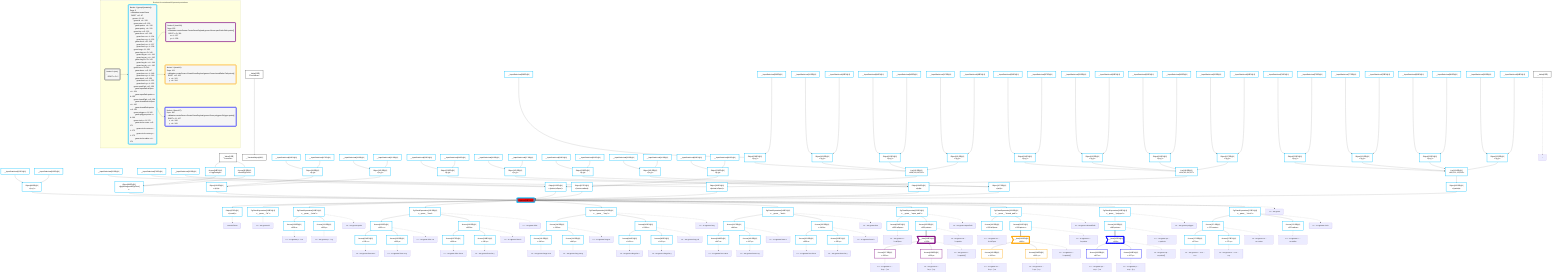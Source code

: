 graph TD
    classDef path fill:#eee,stroke:#000,color:#000
    classDef plan fill:#fff,stroke-width:3px,color:#000
    classDef itemplan fill:#fff,stroke-width:6px,color:#000
    classDef sideeffectplan fill:#f00,stroke-width:6px,color:#000
    classDef bucket fill:#f6f6f6,color:#000,stroke-width:6px,text-align:left


    %% define plans
    __Value0["__Value[0∈0]"]:::plan
    __Value3["__Value[3∈0]<br />ᐸcontextᐳ"]:::plan
    __Value5["__Value[5∈0]<br />ᐸrootValueᐳ"]:::plan
    __TrackedObject6["__TrackedObject[6∈0]"]:::plan
    __InputStaticLeaf12["__InputStaticLeaf[12∈1@1]"]:::plan
    __InputStaticLeaf13["__InputStaticLeaf[13∈1@1]"]:::plan
    __InputStaticLeaf16["__InputStaticLeaf[16∈1@1]"]:::plan
    __InputStaticLeaf17["__InputStaticLeaf[17∈1@1]"]:::plan
    __InputStaticLeaf19["__InputStaticLeaf[19∈1@1]"]:::plan
    __InputStaticLeaf20["__InputStaticLeaf[20∈1@1]"]:::plan
    __InputStaticLeaf23["__InputStaticLeaf[23∈1@1]"]:::plan
    __InputStaticLeaf24["__InputStaticLeaf[24∈1@1]"]:::plan
    __InputStaticLeaf26["__InputStaticLeaf[26∈1@1]"]:::plan
    __InputStaticLeaf27["__InputStaticLeaf[27∈1@1]"]:::plan
    __InputStaticLeaf30["__InputStaticLeaf[30∈1@1]"]:::plan
    __InputStaticLeaf31["__InputStaticLeaf[31∈1@1]"]:::plan
    __InputStaticLeaf33["__InputStaticLeaf[33∈1@1]"]:::plan
    __InputStaticLeaf34["__InputStaticLeaf[34∈1@1]"]:::plan
    __InputStaticLeaf38["__InputStaticLeaf[38∈1@1]"]:::plan
    __InputStaticLeaf39["__InputStaticLeaf[39∈1@1]"]:::plan
    __InputStaticLeaf41["__InputStaticLeaf[41∈1@1]"]:::plan
    __InputStaticLeaf42["__InputStaticLeaf[42∈1@1]"]:::plan
    __InputStaticLeaf44["__InputStaticLeaf[44∈1@1]"]:::plan
    __InputStaticLeaf45["__InputStaticLeaf[45∈1@1]"]:::plan
    __InputStaticLeaf47["__InputStaticLeaf[47∈1@1]"]:::plan
    __InputStaticLeaf48["__InputStaticLeaf[48∈1@1]"]:::plan
    __InputStaticLeaf52["__InputStaticLeaf[52∈1@1]"]:::plan
    __InputStaticLeaf56["__InputStaticLeaf[56∈1@1]"]:::plan
    __InputStaticLeaf57["__InputStaticLeaf[57∈1@1]"]:::plan
    __InputStaticLeaf59["__InputStaticLeaf[59∈1@1]"]:::plan
    __InputStaticLeaf60["__InputStaticLeaf[60∈1@1]"]:::plan
    __InputStaticLeaf62["__InputStaticLeaf[62∈1@1]"]:::plan
    __InputStaticLeaf63["__InputStaticLeaf[63∈1@1]"]:::plan
    __InputStaticLeaf65["__InputStaticLeaf[65∈1@1]"]:::plan
    __InputStaticLeaf66["__InputStaticLeaf[66∈1@1]"]:::plan
    __InputStaticLeaf70["__InputStaticLeaf[70∈1@1]"]:::plan
    __InputStaticLeaf74["__InputStaticLeaf[74∈1@1]"]:::plan
    __InputStaticLeaf75["__InputStaticLeaf[75∈1@1]"]:::plan
    __InputStaticLeaf77["__InputStaticLeaf[77∈1@1]"]:::plan
    __InputStaticLeaf78["__InputStaticLeaf[78∈1@1]"]:::plan
    __InputStaticLeaf80["__InputStaticLeaf[80∈1@1]"]:::plan
    __InputStaticLeaf81["__InputStaticLeaf[81∈1@1]"]:::plan
    __InputStaticLeaf83["__InputStaticLeaf[83∈1@1]"]:::plan
    __InputStaticLeaf84["__InputStaticLeaf[84∈1@1]"]:::plan
    __InputStaticLeaf90["__InputStaticLeaf[90∈1@1]"]:::plan
    __InputStaticLeaf91["__InputStaticLeaf[91∈1@1]"]:::plan
    __InputStaticLeaf92["__InputStaticLeaf[92∈1@1]"]:::plan
    Access94["Access[94∈1@1]<br />ᐸ3.pgSettingsᐳ"]:::plan
    Access95["Access[95∈1@1]<br />ᐸ3.withPgClientᐳ"]:::plan
    Object96["Object[96∈1@1]<br />ᐸ{pgSettings,withPgClient}ᐳ"]:::plan
    Object98["Object[98∈1@1]<br />ᐸ{x,y}ᐳ"]:::plan
    Object99["Object[99∈1@1]<br />ᐸ{x,y}ᐳ"]:::plan
    Object100["Object[100∈1@1]<br />ᐸ{x,y}ᐳ"]:::plan
    Object101["Object[101∈1@1]<br />ᐸ{a,b}ᐳ"]:::plan
    Object102["Object[102∈1@1]<br />ᐸ{x,y}ᐳ"]:::plan
    Object103["Object[103∈1@1]<br />ᐸ{x,y}ᐳ"]:::plan
    Object104["Object[104∈1@1]<br />ᐸ{a,b}ᐳ"]:::plan
    Object105["Object[105∈1@1]<br />ᐸ{x,y}ᐳ"]:::plan
    Object106["Object[106∈1@1]<br />ᐸ{x,y}ᐳ"]:::plan
    Object107["Object[107∈1@1]<br />ᐸ{a,b}ᐳ"]:::plan
    Object108["Object[108∈1@1]<br />ᐸ{x,y}ᐳ"]:::plan
    Object109["Object[109∈1@1]<br />ᐸ{x,y}ᐳ"]:::plan
    Object110["Object[110∈1@1]<br />ᐸ{x,y}ᐳ"]:::plan
    Object111["Object[111∈1@1]<br />ᐸ{x,y}ᐳ"]:::plan
    List112["List[112∈1@1]<br />ᐸ108,109,110,111ᐳ"]:::plan
    Object113["Object[113∈1@1]<br />ᐸ{points,isOpen}ᐳ"]:::plan
    Object114["Object[114∈1@1]<br />ᐸ{x,y}ᐳ"]:::plan
    Object115["Object[115∈1@1]<br />ᐸ{x,y}ᐳ"]:::plan
    Object116["Object[116∈1@1]<br />ᐸ{x,y}ᐳ"]:::plan
    Object117["Object[117∈1@1]<br />ᐸ{x,y}ᐳ"]:::plan
    List118["List[118∈1@1]<br />ᐸ114,115,116,117ᐳ"]:::plan
    Object119["Object[119∈1@1]<br />ᐸ{points,isOpen}ᐳ"]:::plan
    Object120["Object[120∈1@1]<br />ᐸ{x,y}ᐳ"]:::plan
    Object121["Object[121∈1@1]<br />ᐸ{x,y}ᐳ"]:::plan
    Object122["Object[122∈1@1]<br />ᐸ{x,y}ᐳ"]:::plan
    Object123["Object[123∈1@1]<br />ᐸ{x,y}ᐳ"]:::plan
    List124["List[124∈1@1]<br />ᐸ120,121,122,123ᐳ"]:::plan
    Object125["Object[125∈1@1]<br />ᐸ{points}ᐳ"]:::plan
    Object126["Object[126∈1@1]<br />ᐸ{x,y}ᐳ"]:::plan
    Object127["Object[127∈1@1]<br />ᐸ{center,radius}ᐳ"]:::plan
    PgInsert93[["PgInsert[93∈1@1]"]]:::sideeffectplan
    Object97["Object[97∈1@1]<br />ᐸ{result}ᐳ"]:::plan
    PgClassExpression128["PgClassExpression[128∈1@1]<br />ᐸ__geom__.”id”ᐳ"]:::plan
    PgClassExpression129["PgClassExpression[129∈1@1]<br />ᐸ__geom__.”point”ᐳ"]:::plan
    Access130["Access[130∈1@1]<br />ᐸ129.xᐳ"]:::plan
    Access131["Access[131∈1@1]<br />ᐸ129.yᐳ"]:::plan
    PgClassExpression132["PgClassExpression[132∈1@1]<br />ᐸ__geom__.”line”ᐳ"]:::plan
    Access133["Access[133∈1@1]<br />ᐸ132.aᐳ"]:::plan
    Access134["Access[134∈1@1]<br />ᐸ133.xᐳ"]:::plan
    Access135["Access[135∈1@1]<br />ᐸ133.yᐳ"]:::plan
    Access136["Access[136∈1@1]<br />ᐸ132.bᐳ"]:::plan
    Access137["Access[137∈1@1]<br />ᐸ136.xᐳ"]:::plan
    Access138["Access[138∈1@1]<br />ᐸ136.yᐳ"]:::plan
    PgClassExpression139["PgClassExpression[139∈1@1]<br />ᐸ__geom__.”lseg”ᐳ"]:::plan
    Access140["Access[140∈1@1]<br />ᐸ139.aᐳ"]:::plan
    Access141["Access[141∈1@1]<br />ᐸ140.xᐳ"]:::plan
    Access142["Access[142∈1@1]<br />ᐸ140.yᐳ"]:::plan
    Access143["Access[143∈1@1]<br />ᐸ139.bᐳ"]:::plan
    Access144["Access[144∈1@1]<br />ᐸ143.xᐳ"]:::plan
    Access145["Access[145∈1@1]<br />ᐸ143.yᐳ"]:::plan
    PgClassExpression146["PgClassExpression[146∈1@1]<br />ᐸ__geom__.”box”ᐳ"]:::plan
    Access147["Access[147∈1@1]<br />ᐸ146.aᐳ"]:::plan
    Access148["Access[148∈1@1]<br />ᐸ147.xᐳ"]:::plan
    Access149["Access[149∈1@1]<br />ᐸ147.yᐳ"]:::plan
    Access150["Access[150∈1@1]<br />ᐸ146.bᐳ"]:::plan
    Access151["Access[151∈1@1]<br />ᐸ150.xᐳ"]:::plan
    Access152["Access[152∈1@1]<br />ᐸ150.yᐳ"]:::plan
    PgClassExpression153["PgClassExpression[153∈1@1]<br />ᐸ__geom__.”open_path”ᐳ"]:::plan
    Access154["Access[154∈1@1]<br />ᐸ153.isOpenᐳ"]:::plan
    Access155["Access[155∈1@1]<br />ᐸ153.pointsᐳ"]:::plan
    __Item156>"__Item[156∈2@1]<br />ᐸ155ᐳ"]:::itemplan
    Access157["Access[157∈2@1]<br />ᐸ156.xᐳ"]:::plan
    Access158["Access[158∈2@1]<br />ᐸ156.yᐳ"]:::plan
    PgClassExpression159["PgClassExpression[159∈1@1]<br />ᐸ__geom__.”closed_path”ᐳ"]:::plan
    Access160["Access[160∈1@1]<br />ᐸ159.isOpenᐳ"]:::plan
    Access161["Access[161∈1@1]<br />ᐸ159.pointsᐳ"]:::plan
    __Item162>"__Item[162∈3@1]<br />ᐸ161ᐳ"]:::itemplan
    Access163["Access[163∈3@1]<br />ᐸ162.xᐳ"]:::plan
    Access164["Access[164∈3@1]<br />ᐸ162.yᐳ"]:::plan
    PgClassExpression165["PgClassExpression[165∈1@1]<br />ᐸ__geom__.”polygon”ᐳ"]:::plan
    Access166["Access[166∈1@1]<br />ᐸ165.pointsᐳ"]:::plan
    __Item167>"__Item[167∈4@1]<br />ᐸ166ᐳ"]:::itemplan
    Access168["Access[168∈4@1]<br />ᐸ167.xᐳ"]:::plan
    Access169["Access[169∈4@1]<br />ᐸ167.yᐳ"]:::plan
    PgClassExpression170["PgClassExpression[170∈1@1]<br />ᐸ__geom__.”circle”ᐳ"]:::plan
    Access171["Access[171∈1@1]<br />ᐸ170.centerᐳ"]:::plan
    Access172["Access[172∈1@1]<br />ᐸ171.xᐳ"]:::plan
    Access173["Access[173∈1@1]<br />ᐸ171.yᐳ"]:::plan
    Access174["Access[174∈1@1]<br />ᐸ170.radiusᐳ"]:::plan

    %% plan dependencies
    __Value5 --> __TrackedObject6
    __Value3 --> Access94
    __Value3 --> Access95
    Access94 & Access95 --> Object96
    __InputStaticLeaf12 & __InputStaticLeaf13 --> Object98
    __InputStaticLeaf16 & __InputStaticLeaf17 --> Object99
    __InputStaticLeaf19 & __InputStaticLeaf20 --> Object100
    Object99 & Object100 --> Object101
    __InputStaticLeaf23 & __InputStaticLeaf24 --> Object102
    __InputStaticLeaf26 & __InputStaticLeaf27 --> Object103
    Object102 & Object103 --> Object104
    __InputStaticLeaf30 & __InputStaticLeaf31 --> Object105
    __InputStaticLeaf33 & __InputStaticLeaf34 --> Object106
    Object105 & Object106 --> Object107
    __InputStaticLeaf38 & __InputStaticLeaf39 --> Object108
    __InputStaticLeaf41 & __InputStaticLeaf42 --> Object109
    __InputStaticLeaf44 & __InputStaticLeaf45 --> Object110
    __InputStaticLeaf47 & __InputStaticLeaf48 --> Object111
    Object108 & Object109 & Object110 & Object111 --> List112
    List112 & __InputStaticLeaf52 --> Object113
    __InputStaticLeaf56 & __InputStaticLeaf57 --> Object114
    __InputStaticLeaf59 & __InputStaticLeaf60 --> Object115
    __InputStaticLeaf62 & __InputStaticLeaf63 --> Object116
    __InputStaticLeaf65 & __InputStaticLeaf66 --> Object117
    Object114 & Object115 & Object116 & Object117 --> List118
    List118 & __InputStaticLeaf70 --> Object119
    __InputStaticLeaf74 & __InputStaticLeaf75 --> Object120
    __InputStaticLeaf77 & __InputStaticLeaf78 --> Object121
    __InputStaticLeaf80 & __InputStaticLeaf81 --> Object122
    __InputStaticLeaf83 & __InputStaticLeaf84 --> Object123
    Object120 & Object121 & Object122 & Object123 --> List124
    List124 --> Object125
    __InputStaticLeaf90 & __InputStaticLeaf91 --> Object126
    Object126 & __InputStaticLeaf92 --> Object127
    Object96 & Object98 & Object101 & Object104 & Object107 & Object113 & Object119 & Object125 & Object127 --> PgInsert93
    PgInsert93 --> Object97
    PgInsert93 --> PgClassExpression128
    PgInsert93 --> PgClassExpression129
    PgClassExpression129 --> Access130
    PgClassExpression129 --> Access131
    PgInsert93 --> PgClassExpression132
    PgClassExpression132 --> Access133
    Access133 --> Access134
    Access133 --> Access135
    PgClassExpression132 --> Access136
    Access136 --> Access137
    Access136 --> Access138
    PgInsert93 --> PgClassExpression139
    PgClassExpression139 --> Access140
    Access140 --> Access141
    Access140 --> Access142
    PgClassExpression139 --> Access143
    Access143 --> Access144
    Access143 --> Access145
    PgInsert93 --> PgClassExpression146
    PgClassExpression146 --> Access147
    Access147 --> Access148
    Access147 --> Access149
    PgClassExpression146 --> Access150
    Access150 --> Access151
    Access150 --> Access152
    PgInsert93 --> PgClassExpression153
    PgClassExpression153 --> Access154
    PgClassExpression153 --> Access155
    Access155 ==> __Item156
    __Item156 --> Access157
    __Item156 --> Access158
    PgInsert93 --> PgClassExpression159
    PgClassExpression159 --> Access160
    PgClassExpression159 --> Access161
    Access161 ==> __Item162
    __Item162 --> Access163
    __Item162 --> Access164
    PgInsert93 --> PgClassExpression165
    PgClassExpression165 --> Access166
    Access166 ==> __Item167
    __Item167 --> Access168
    __Item167 --> Access169
    PgInsert93 --> PgClassExpression170
    PgClassExpression170 --> Access171
    Access171 --> Access172
    Access171 --> Access173
    PgClassExpression170 --> Access174

    %% plan-to-path relationships
    P0["~"]
    __Value0 -.-> P0
    P93["ᐳc…mᐳgeom"]
    PgInsert93 -.-> P93
    P97["ᐳcreateGeom"]
    Object97 -.-> P97
    P128["ᐳc…mᐳgeomᐳid"]
    PgClassExpression128 -.-> P128
    P129["ᐳc…mᐳgeomᐳpoint"]
    PgClassExpression129 -.-> P129
    P130["ᐳc…mᐳgeomᐳp…tᐳx"]
    Access130 -.-> P130
    P131["ᐳc…mᐳgeomᐳp…tᐳy"]
    Access131 -.-> P131
    P132["ᐳc…mᐳgeomᐳline"]
    PgClassExpression132 -.-> P132
    P133["ᐳc…mᐳgeomᐳlineᐳa"]
    Access133 -.-> P133
    P134["ᐳc…mᐳgeomᐳlineᐳaᐳx"]
    Access134 -.-> P134
    P135["ᐳc…mᐳgeomᐳlineᐳaᐳy"]
    Access135 -.-> P135
    P136["ᐳc…mᐳgeomᐳlineᐳb"]
    Access136 -.-> P136
    P137["ᐳc…mᐳgeomᐳlineᐳbᐳx"]
    Access137 -.-> P137
    P138["ᐳc…mᐳgeomᐳlineᐳbᐳy"]
    Access138 -.-> P138
    P139["ᐳc…mᐳgeomᐳlseg"]
    PgClassExpression139 -.-> P139
    P140["ᐳc…mᐳgeomᐳlsegᐳa"]
    Access140 -.-> P140
    P141["ᐳc…mᐳgeomᐳlsegᐳaᐳx"]
    Access141 -.-> P141
    P142["ᐳc…mᐳgeomᐳlsegᐳaᐳy"]
    Access142 -.-> P142
    P143["ᐳc…mᐳgeomᐳlsegᐳb"]
    Access143 -.-> P143
    P144["ᐳc…mᐳgeomᐳlsegᐳbᐳx"]
    Access144 -.-> P144
    P145["ᐳc…mᐳgeomᐳlsegᐳbᐳy"]
    Access145 -.-> P145
    P146["ᐳc…mᐳgeomᐳbox"]
    PgClassExpression146 -.-> P146
    P147["ᐳc…mᐳgeomᐳboxᐳa"]
    Access147 -.-> P147
    P148["ᐳc…mᐳgeomᐳboxᐳaᐳx"]
    Access148 -.-> P148
    P149["ᐳc…mᐳgeomᐳboxᐳaᐳy"]
    Access149 -.-> P149
    P150["ᐳc…mᐳgeomᐳboxᐳb"]
    Access150 -.-> P150
    P151["ᐳc…mᐳgeomᐳboxᐳbᐳx"]
    Access151 -.-> P151
    P152["ᐳc…mᐳgeomᐳboxᐳbᐳy"]
    Access152 -.-> P152
    P153["ᐳc…mᐳgeomᐳopenPath"]
    PgClassExpression153 -.-> P153
    P154["ᐳc…mᐳgeomᐳo…hᐳisOpen"]
    Access154 -.-> P154
    P155["ᐳc…mᐳgeomᐳo…hᐳpoints"]
    Access155 -.-> P155
    P156["ᐳc…mᐳgeomᐳo…hᐳpoints[]"]
    __Item156 -.-> P156
    P157["ᐳc…mᐳgeomᐳo…hᐳp…]ᐳx"]
    Access157 -.-> P157
    P158["ᐳc…mᐳgeomᐳo…hᐳp…]ᐳy"]
    Access158 -.-> P158
    P159["ᐳc…mᐳgeomᐳclosedPath"]
    PgClassExpression159 -.-> P159
    P160["ᐳc…mᐳgeomᐳc…hᐳisOpen"]
    Access160 -.-> P160
    P161["ᐳc…mᐳgeomᐳc…hᐳpoints"]
    Access161 -.-> P161
    P162["ᐳc…mᐳgeomᐳc…hᐳpoints[]"]
    __Item162 -.-> P162
    P163["ᐳc…mᐳgeomᐳc…hᐳp…]ᐳx"]
    Access163 -.-> P163
    P164["ᐳc…mᐳgeomᐳc…hᐳp…]ᐳy"]
    Access164 -.-> P164
    P165["ᐳc…mᐳgeomᐳpolygon"]
    PgClassExpression165 -.-> P165
    P166["ᐳc…mᐳgeomᐳp…nᐳpoints"]
    Access166 -.-> P166
    P167["ᐳc…mᐳgeomᐳp…nᐳpoints[]"]
    __Item167 -.-> P167
    P168["ᐳc…mᐳgeomᐳp…nᐳp…]ᐳx"]
    Access168 -.-> P168
    P169["ᐳc…mᐳgeomᐳp…nᐳp…]ᐳy"]
    Access169 -.-> P169
    P170["ᐳc…mᐳgeomᐳcircle"]
    PgClassExpression170 -.-> P170
    P171["ᐳc…mᐳgeomᐳc…eᐳcenter"]
    Access171 -.-> P171
    P172["ᐳc…mᐳgeomᐳc…eᐳc…rᐳx"]
    Access172 -.-> P172
    P173["ᐳc…mᐳgeomᐳc…eᐳc…rᐳy"]
    Access173 -.-> P173
    P174["ᐳc…mᐳgeomᐳc…eᐳradius"]
    Access174 -.-> P174

    subgraph "Buckets for mutations/v4/geometry.mutations"
    Bucket0("Bucket 0 (root)<br />~<br />⠀ROOT ᐸ-O- 0"):::bucket
    classDef bucket0 stroke:#696969
    class Bucket0,__Value0,__Value3,__Value5,__TrackedObject6 bucket0
    Bucket1("Bucket 1 (group1[mutation])<br />Deps: 3<br />~ᐳMutation.createGeom<br />⠀ROOT ᐸ-O- 97<br />⠀⠀geom ᐸ-O- 93<br />⠀⠀⠀geom.id ᐸ-L- 128<br />⠀⠀⠀geom.point ᐸ-O- 129<br />⠀⠀⠀⠀geom.point.x ᐸ-L- 130<br />⠀⠀⠀⠀geom.point.y ᐸ-L- 131<br />⠀⠀⠀geom.line ᐸ-O- 132<br />⠀⠀⠀⠀geom.line.a ᐸ-O- 133<br />⠀⠀⠀⠀⠀geom.line.a.x ᐸ-L- 134<br />⠀⠀⠀⠀⠀geom.line.a.y ᐸ-L- 135<br />⠀⠀⠀⠀geom.line.b ᐸ-O- 136<br />⠀⠀⠀⠀⠀geom.line.b.x ᐸ-L- 137<br />⠀⠀⠀⠀⠀geom.line.b.y ᐸ-L- 138<br />⠀⠀⠀geom.lseg ᐸ-O- 139<br />⠀⠀⠀⠀geom.lseg.a ᐸ-O- 140<br />⠀⠀⠀⠀⠀geom.lseg.a.x ᐸ-L- 141<br />⠀⠀⠀⠀⠀geom.lseg.a.y ᐸ-L- 142<br />⠀⠀⠀⠀geom.lseg.b ᐸ-O- 143<br />⠀⠀⠀⠀⠀geom.lseg.b.x ᐸ-L- 144<br />⠀⠀⠀⠀⠀geom.lseg.b.y ᐸ-L- 145<br />⠀⠀⠀geom.box ᐸ-O- 146<br />⠀⠀⠀⠀geom.box.a ᐸ-O- 147<br />⠀⠀⠀⠀⠀geom.box.a.x ᐸ-L- 148<br />⠀⠀⠀⠀⠀geom.box.a.y ᐸ-L- 149<br />⠀⠀⠀⠀geom.box.b ᐸ-O- 150<br />⠀⠀⠀⠀⠀geom.box.b.x ᐸ-L- 151<br />⠀⠀⠀⠀⠀geom.box.b.y ᐸ-L- 152<br />⠀⠀⠀geom.openPath ᐸ-O- 153<br />⠀⠀⠀⠀geom.openPath.isOpen ᐸ-L- 154<br />⠀⠀⠀⠀geom.openPath.points ᐸ-A- 155<br />⠀⠀⠀geom.closedPath ᐸ-O- 159<br />⠀⠀⠀⠀geom.closedPath.isOpen ᐸ-L- 160<br />⠀⠀⠀⠀geom.closedPath.points ᐸ-A- 161<br />⠀⠀⠀geom.polygon ᐸ-O- 165<br />⠀⠀⠀⠀geom.polygon.points ᐸ-A- 166<br />⠀⠀⠀geom.circle ᐸ-O- 170<br />⠀⠀⠀⠀geom.circle.center ᐸ-O- 171<br />⠀⠀⠀⠀⠀geom.circle.center.x ᐸ-L- 172<br />⠀⠀⠀⠀⠀geom.circle.center.y ᐸ-L- 173<br />⠀⠀⠀⠀geom.circle.radius ᐸ-L- 174"):::bucket
    classDef bucket1 stroke:#00bfff
    class Bucket1,__InputStaticLeaf12,__InputStaticLeaf13,__InputStaticLeaf16,__InputStaticLeaf17,__InputStaticLeaf19,__InputStaticLeaf20,__InputStaticLeaf23,__InputStaticLeaf24,__InputStaticLeaf26,__InputStaticLeaf27,__InputStaticLeaf30,__InputStaticLeaf31,__InputStaticLeaf33,__InputStaticLeaf34,__InputStaticLeaf38,__InputStaticLeaf39,__InputStaticLeaf41,__InputStaticLeaf42,__InputStaticLeaf44,__InputStaticLeaf45,__InputStaticLeaf47,__InputStaticLeaf48,__InputStaticLeaf52,__InputStaticLeaf56,__InputStaticLeaf57,__InputStaticLeaf59,__InputStaticLeaf60,__InputStaticLeaf62,__InputStaticLeaf63,__InputStaticLeaf65,__InputStaticLeaf66,__InputStaticLeaf70,__InputStaticLeaf74,__InputStaticLeaf75,__InputStaticLeaf77,__InputStaticLeaf78,__InputStaticLeaf80,__InputStaticLeaf81,__InputStaticLeaf83,__InputStaticLeaf84,__InputStaticLeaf90,__InputStaticLeaf91,__InputStaticLeaf92,PgInsert93,Access94,Access95,Object96,Object97,Object98,Object99,Object100,Object101,Object102,Object103,Object104,Object105,Object106,Object107,Object108,Object109,Object110,Object111,List112,Object113,Object114,Object115,Object116,Object117,List118,Object119,Object120,Object121,Object122,Object123,List124,Object125,Object126,Object127,PgClassExpression128,PgClassExpression129,Access130,Access131,PgClassExpression132,Access133,Access134,Access135,Access136,Access137,Access138,PgClassExpression139,Access140,Access141,Access142,Access143,Access144,Access145,PgClassExpression146,Access147,Access148,Access149,Access150,Access151,Access152,PgClassExpression153,Access154,Access155,PgClassExpression159,Access160,Access161,PgClassExpression165,Access166,PgClassExpression170,Access171,Access172,Access173,Access174 bucket1
    Bucket2("Bucket 2 (item156)<br />Deps: 155<br />~ᐳMutation.createGeomᐳCreateGeomPayload.geomᐳGeom.openPathᐳPath.points[]<br />⠀ROOT ᐸ-O- 156<br />⠀⠀x ᐸ-L- 157<br />⠀⠀y ᐸ-L- 158"):::bucket
    classDef bucket2 stroke:#7f007f
    class Bucket2,__Item156,Access157,Access158 bucket2
    Bucket3("Bucket 3 (item162)<br />Deps: 161<br />~ᐳMutation.createGeomᐳCreateGeomPayload.geomᐳGeom.closedPathᐳPath.points[]<br />⠀ROOT ᐸ-O- 162<br />⠀⠀x ᐸ-L- 163<br />⠀⠀y ᐸ-L- 164"):::bucket
    classDef bucket3 stroke:#ffa500
    class Bucket3,__Item162,Access163,Access164 bucket3
    Bucket4("Bucket 4 (item167)<br />Deps: 166<br />~ᐳMutation.createGeomᐳCreateGeomPayload.geomᐳGeom.polygonᐳPolygon.points[]<br />⠀ROOT ᐸ-O- 167<br />⠀⠀x ᐸ-L- 168<br />⠀⠀y ᐸ-L- 169"):::bucket
    classDef bucket4 stroke:#0000ff
    class Bucket4,__Item167,Access168,Access169 bucket4
    Bucket0 --> Bucket1
    Bucket1 --> Bucket2 & Bucket3 & Bucket4
    end